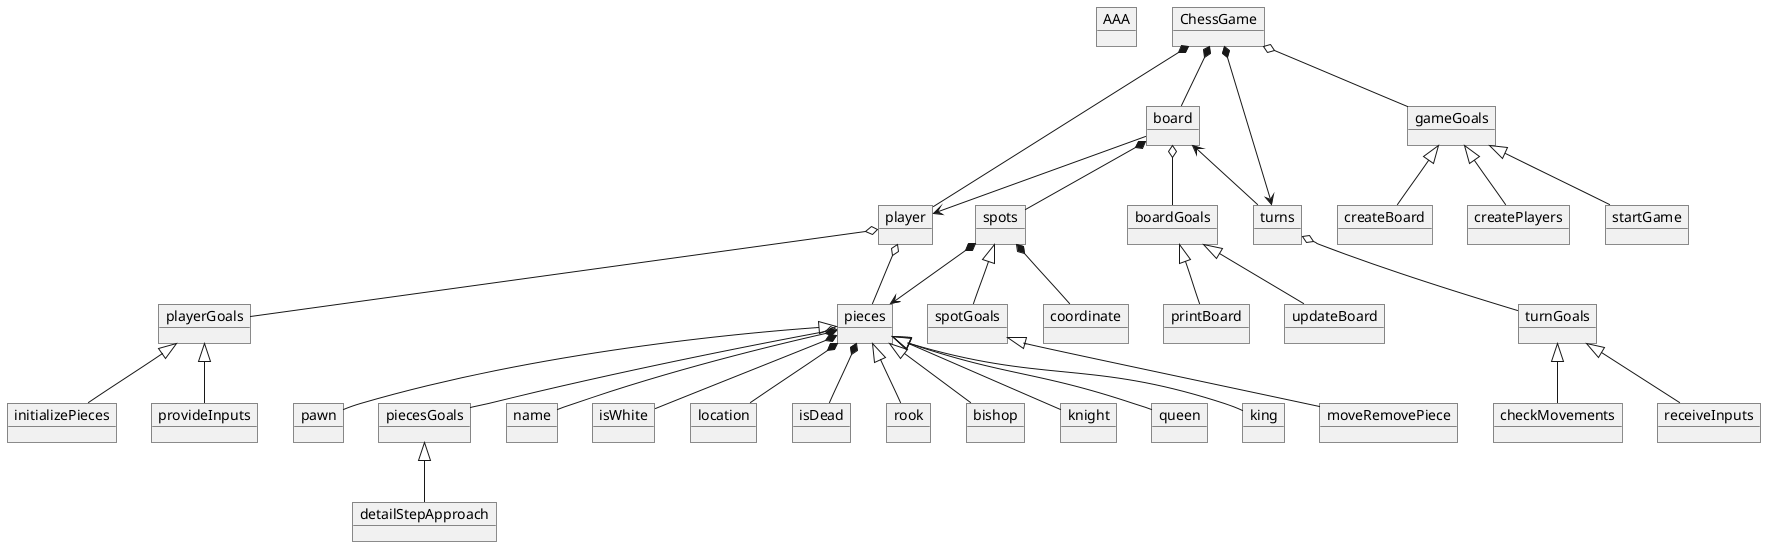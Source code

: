 @startuml ClassDiagram

object AAA
object ChessGame
object board
object player
object spots
object coordinate
object pieces
object rook
object bishop
object knight
object queen
object king
object pawn
object turns

object turnGoals
object checkMovements
object receiveInputs

object piecesGoals
object detailStepApproach
object name
object isWhite
object location
object isDead

object playerGoals
object provideInputs
object initializePieces

object spotGoals
object moveRemovePiece

object boardGoals
object printBoard
object updateBoard

object gameGoals
object startGame
object createBoard
object createPlayers


ChessGame *-- player
ChessGame *--> turns
ChessGame o-- gameGoals
ChessGame *-- board

player o-- playerGoals
player o-- pieces

playerGoals <|-- provideInputs
playerGoals <|--initializePieces

board o-- boardGoals
board *-- spots
boardGoals <|-- printBoard
boardGoals <|-- updateBoard

spots *--> pieces
spots *-- coordinate
spots <|-- spotGoals
spotGoals <|-- moveRemovePiece

gameGoals <|-- createBoard
gameGoals <|-- startGame
gameGoals <|-- createPlayers

turns o-- turnGoals
turnGoals <|-- checkMovements
turnGoals <|-- receiveInputs

pieces *-- name
pieces *-- isWhite
pieces *-- location
pieces *-- isDead

pieces <|-- rook
pieces <|-- bishop
pieces <|-- knight
pieces <|-- queen
pieces <|-- king
pieces <|-- pawn

board <-- turns
board --> player

pieces o-- piecesGoals
piecesGoals <|-- detailStepApproach

@enduml
